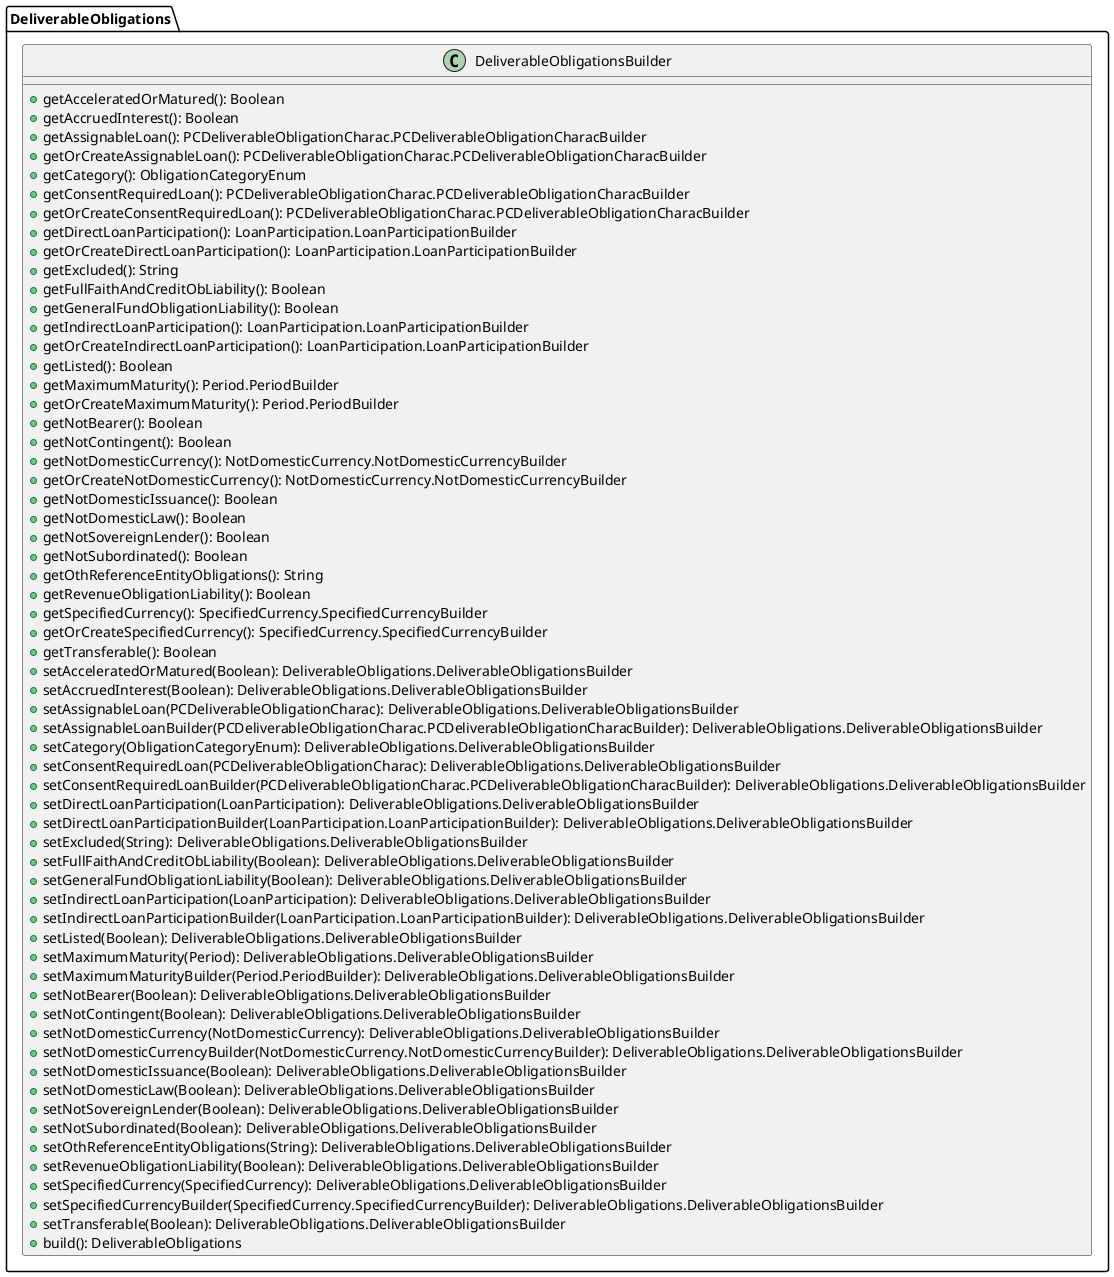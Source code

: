 @startuml

    class DeliverableObligations.DeliverableObligationsBuilder [[DeliverableObligations.DeliverableObligationsBuilder.html]] {
        +getAcceleratedOrMatured(): Boolean
        +getAccruedInterest(): Boolean
        +getAssignableLoan(): PCDeliverableObligationCharac.PCDeliverableObligationCharacBuilder
        +getOrCreateAssignableLoan(): PCDeliverableObligationCharac.PCDeliverableObligationCharacBuilder
        +getCategory(): ObligationCategoryEnum
        +getConsentRequiredLoan(): PCDeliverableObligationCharac.PCDeliverableObligationCharacBuilder
        +getOrCreateConsentRequiredLoan(): PCDeliverableObligationCharac.PCDeliverableObligationCharacBuilder
        +getDirectLoanParticipation(): LoanParticipation.LoanParticipationBuilder
        +getOrCreateDirectLoanParticipation(): LoanParticipation.LoanParticipationBuilder
        +getExcluded(): String
        +getFullFaithAndCreditObLiability(): Boolean
        +getGeneralFundObligationLiability(): Boolean
        +getIndirectLoanParticipation(): LoanParticipation.LoanParticipationBuilder
        +getOrCreateIndirectLoanParticipation(): LoanParticipation.LoanParticipationBuilder
        +getListed(): Boolean
        +getMaximumMaturity(): Period.PeriodBuilder
        +getOrCreateMaximumMaturity(): Period.PeriodBuilder
        +getNotBearer(): Boolean
        +getNotContingent(): Boolean
        +getNotDomesticCurrency(): NotDomesticCurrency.NotDomesticCurrencyBuilder
        +getOrCreateNotDomesticCurrency(): NotDomesticCurrency.NotDomesticCurrencyBuilder
        +getNotDomesticIssuance(): Boolean
        +getNotDomesticLaw(): Boolean
        +getNotSovereignLender(): Boolean
        +getNotSubordinated(): Boolean
        +getOthReferenceEntityObligations(): String
        +getRevenueObligationLiability(): Boolean
        +getSpecifiedCurrency(): SpecifiedCurrency.SpecifiedCurrencyBuilder
        +getOrCreateSpecifiedCurrency(): SpecifiedCurrency.SpecifiedCurrencyBuilder
        +getTransferable(): Boolean
        +setAcceleratedOrMatured(Boolean): DeliverableObligations.DeliverableObligationsBuilder
        +setAccruedInterest(Boolean): DeliverableObligations.DeliverableObligationsBuilder
        +setAssignableLoan(PCDeliverableObligationCharac): DeliverableObligations.DeliverableObligationsBuilder
        +setAssignableLoanBuilder(PCDeliverableObligationCharac.PCDeliverableObligationCharacBuilder): DeliverableObligations.DeliverableObligationsBuilder
        +setCategory(ObligationCategoryEnum): DeliverableObligations.DeliverableObligationsBuilder
        +setConsentRequiredLoan(PCDeliverableObligationCharac): DeliverableObligations.DeliverableObligationsBuilder
        +setConsentRequiredLoanBuilder(PCDeliverableObligationCharac.PCDeliverableObligationCharacBuilder): DeliverableObligations.DeliverableObligationsBuilder
        +setDirectLoanParticipation(LoanParticipation): DeliverableObligations.DeliverableObligationsBuilder
        +setDirectLoanParticipationBuilder(LoanParticipation.LoanParticipationBuilder): DeliverableObligations.DeliverableObligationsBuilder
        +setExcluded(String): DeliverableObligations.DeliverableObligationsBuilder
        +setFullFaithAndCreditObLiability(Boolean): DeliverableObligations.DeliverableObligationsBuilder
        +setGeneralFundObligationLiability(Boolean): DeliverableObligations.DeliverableObligationsBuilder
        +setIndirectLoanParticipation(LoanParticipation): DeliverableObligations.DeliverableObligationsBuilder
        +setIndirectLoanParticipationBuilder(LoanParticipation.LoanParticipationBuilder): DeliverableObligations.DeliverableObligationsBuilder
        +setListed(Boolean): DeliverableObligations.DeliverableObligationsBuilder
        +setMaximumMaturity(Period): DeliverableObligations.DeliverableObligationsBuilder
        +setMaximumMaturityBuilder(Period.PeriodBuilder): DeliverableObligations.DeliverableObligationsBuilder
        +setNotBearer(Boolean): DeliverableObligations.DeliverableObligationsBuilder
        +setNotContingent(Boolean): DeliverableObligations.DeliverableObligationsBuilder
        +setNotDomesticCurrency(NotDomesticCurrency): DeliverableObligations.DeliverableObligationsBuilder
        +setNotDomesticCurrencyBuilder(NotDomesticCurrency.NotDomesticCurrencyBuilder): DeliverableObligations.DeliverableObligationsBuilder
        +setNotDomesticIssuance(Boolean): DeliverableObligations.DeliverableObligationsBuilder
        +setNotDomesticLaw(Boolean): DeliverableObligations.DeliverableObligationsBuilder
        +setNotSovereignLender(Boolean): DeliverableObligations.DeliverableObligationsBuilder
        +setNotSubordinated(Boolean): DeliverableObligations.DeliverableObligationsBuilder
        +setOthReferenceEntityObligations(String): DeliverableObligations.DeliverableObligationsBuilder
        +setRevenueObligationLiability(Boolean): DeliverableObligations.DeliverableObligationsBuilder
        +setSpecifiedCurrency(SpecifiedCurrency): DeliverableObligations.DeliverableObligationsBuilder
        +setSpecifiedCurrencyBuilder(SpecifiedCurrency.SpecifiedCurrencyBuilder): DeliverableObligations.DeliverableObligationsBuilder
        +setTransferable(Boolean): DeliverableObligations.DeliverableObligationsBuilder
        +build(): DeliverableObligations
    }

@enduml

